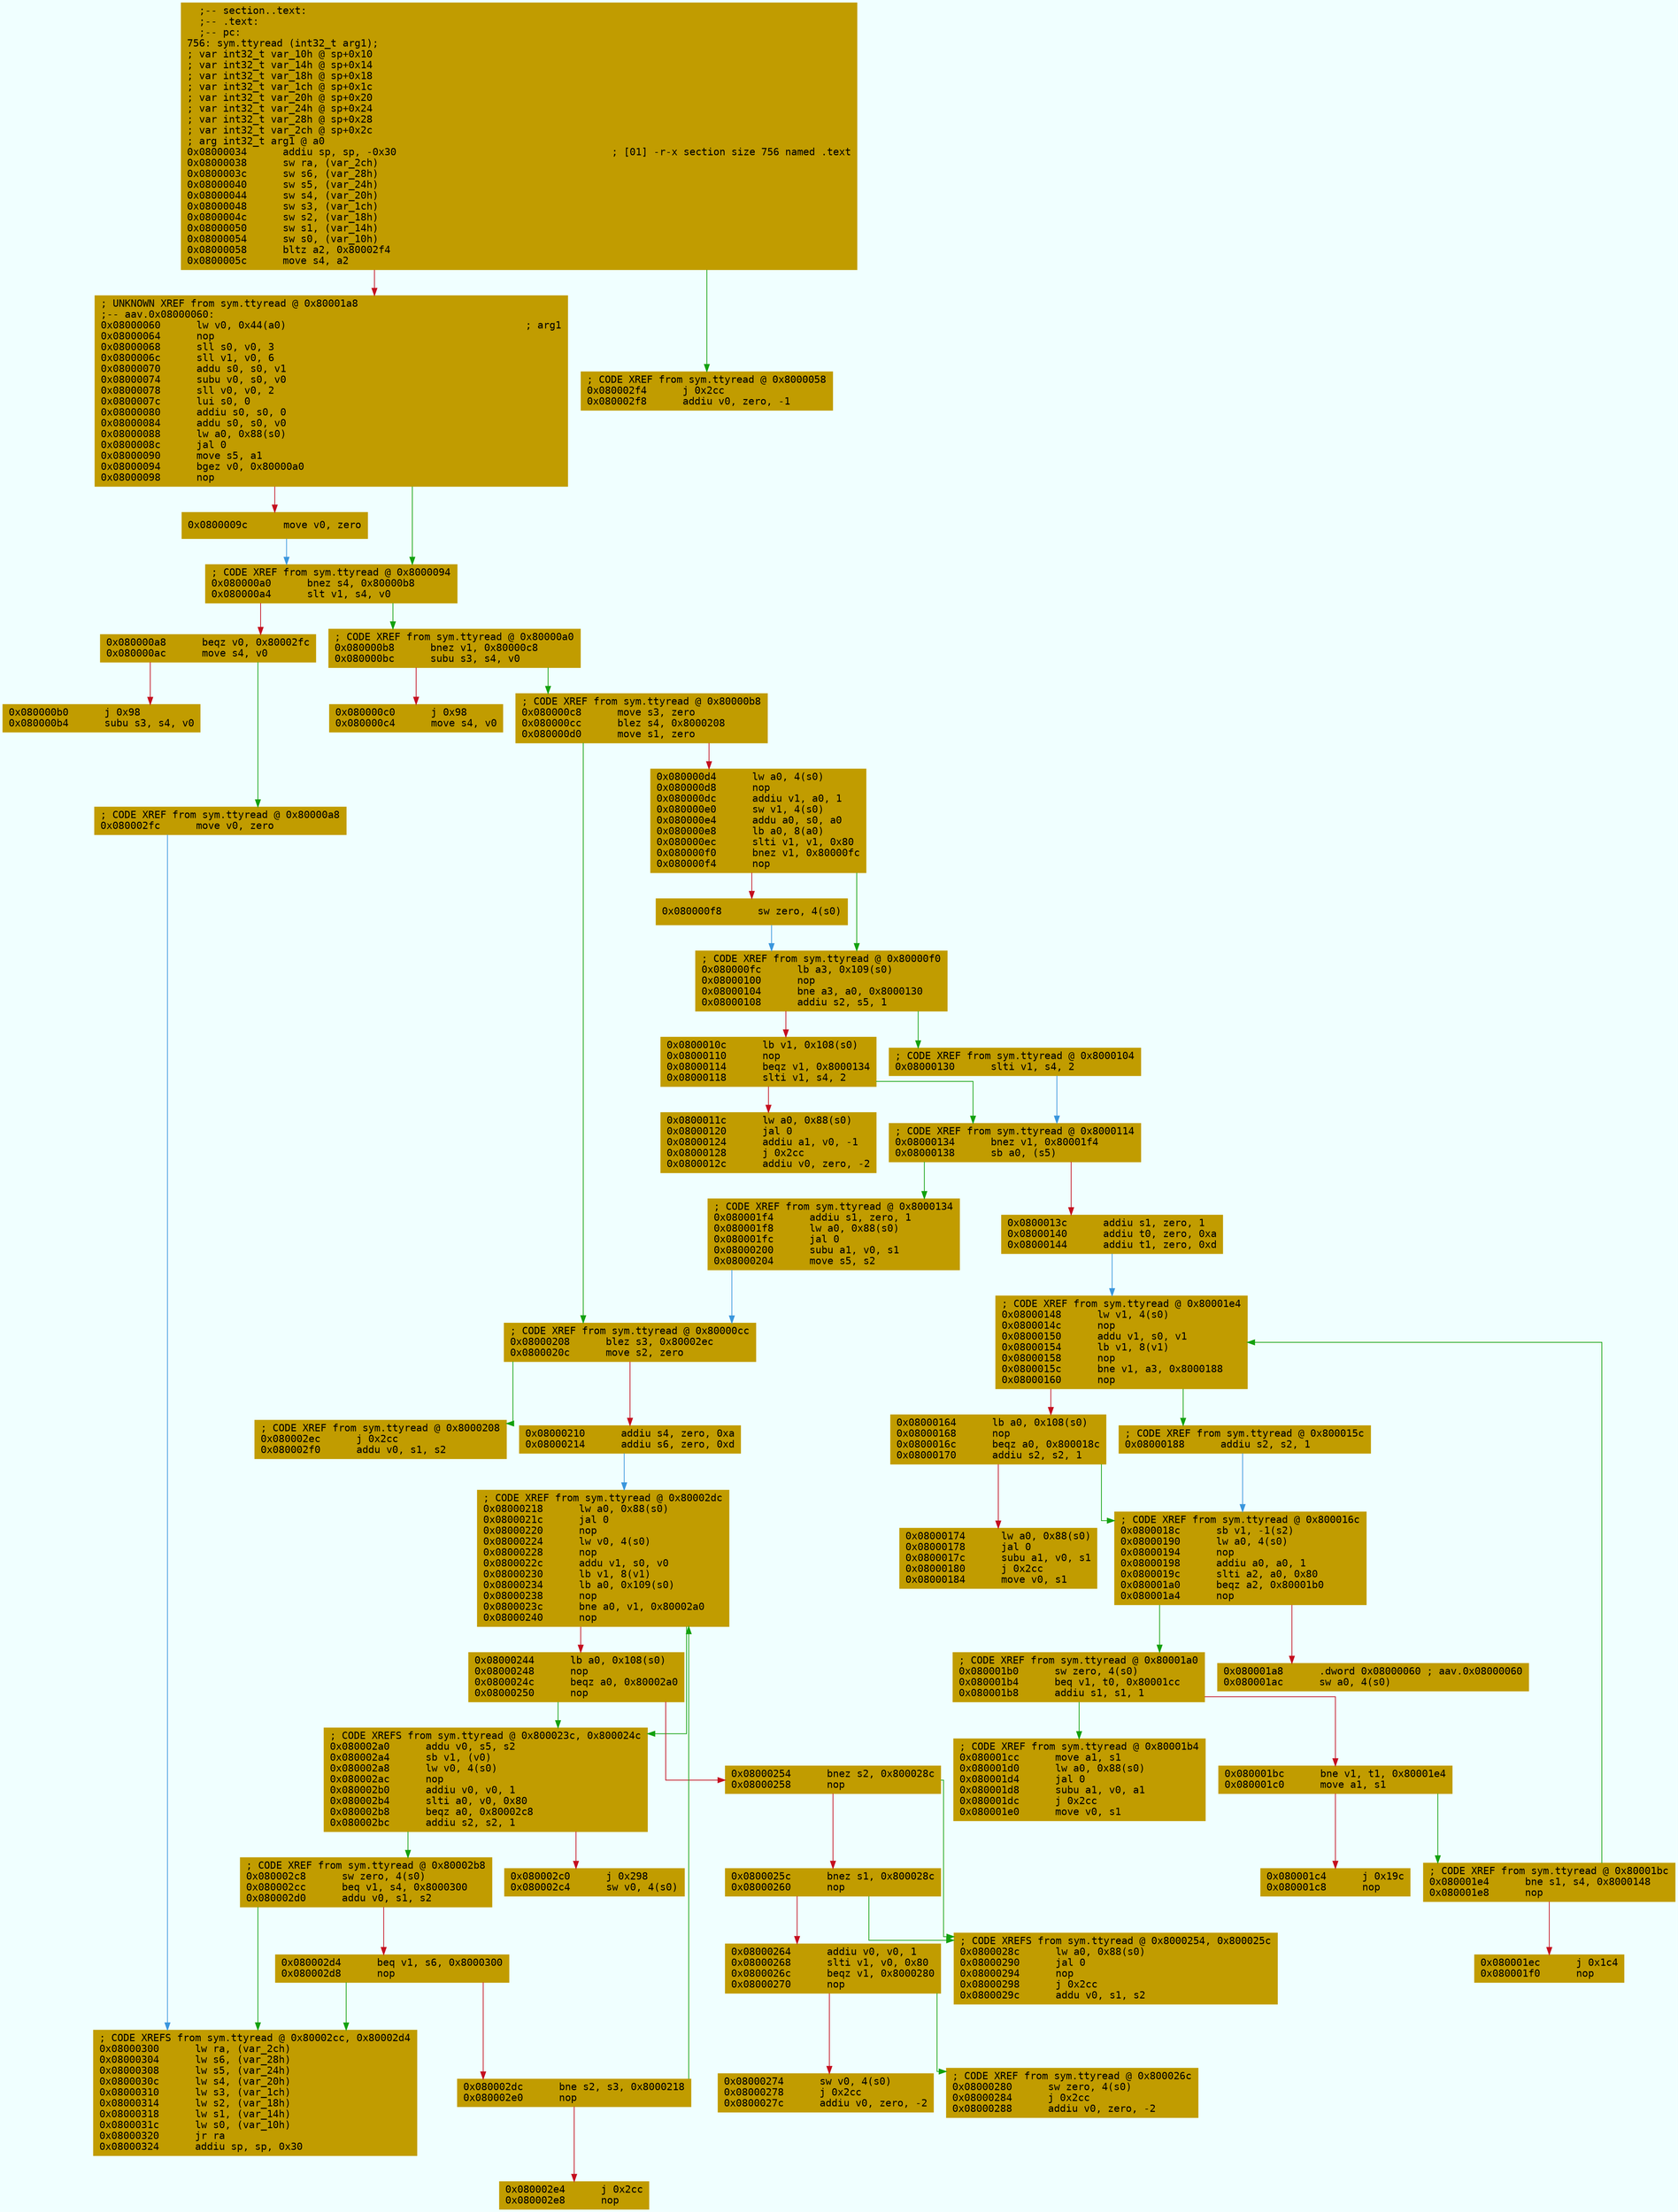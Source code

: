 digraph code {
	graph [bgcolor=azure fontsize=8 fontname="Courier" splines="ortho"];
	node [fillcolor=gray style=filled shape=box];
	edge [arrowhead="normal"];
	"0x08000034" [URL="sym.ttyread/0x08000034", fillcolor="#c19c00",color="#c19c00", fontname="Courier",label="  ;-- section..text:\l  ;-- .text:\l  ;-- pc:\l756: sym.ttyread (int32_t arg1);\l; var int32_t var_10h @ sp+0x10\l; var int32_t var_14h @ sp+0x14\l; var int32_t var_18h @ sp+0x18\l; var int32_t var_1ch @ sp+0x1c\l; var int32_t var_20h @ sp+0x20\l; var int32_t var_24h @ sp+0x24\l; var int32_t var_28h @ sp+0x28\l; var int32_t var_2ch @ sp+0x2c\l; arg int32_t arg1 @ a0\l0x08000034      addiu sp, sp, -0x30                                    ; [01] -r-x section size 756 named .text\l0x08000038      sw ra, (var_2ch)\l0x0800003c      sw s6, (var_28h)\l0x08000040      sw s5, (var_24h)\l0x08000044      sw s4, (var_20h)\l0x08000048      sw s3, (var_1ch)\l0x0800004c      sw s2, (var_18h)\l0x08000050      sw s1, (var_14h)\l0x08000054      sw s0, (var_10h)\l0x08000058      bltz a2, 0x80002f4\l0x0800005c      move s4, a2\l"]
	"0x08000060" [URL="sym.ttyread/0x08000060", fillcolor="#c19c00",color="#c19c00", fontname="Courier",label="; UNKNOWN XREF from sym.ttyread @ 0x80001a8\l;-- aav.0x08000060:\l0x08000060      lw v0, 0x44(a0)                                        ; arg1\l0x08000064      nop\l0x08000068      sll s0, v0, 3\l0x0800006c      sll v1, v0, 6\l0x08000070      addu s0, s0, v1\l0x08000074      subu v0, s0, v0\l0x08000078      sll v0, v0, 2\l0x0800007c      lui s0, 0\l0x08000080      addiu s0, s0, 0\l0x08000084      addu s0, s0, v0\l0x08000088      lw a0, 0x88(s0)\l0x0800008c      jal 0\l0x08000090      move s5, a1\l0x08000094      bgez v0, 0x80000a0\l0x08000098      nop\l"]
	"0x0800009c" [URL="sym.ttyread/0x0800009c", fillcolor="#c19c00",color="#c19c00", fontname="Courier",label="0x0800009c      move v0, zero\l"]
	"0x080000a0" [URL="sym.ttyread/0x080000a0", fillcolor="#c19c00",color="#c19c00", fontname="Courier",label="; CODE XREF from sym.ttyread @ 0x8000094\l0x080000a0      bnez s4, 0x80000b8\l0x080000a4      slt v1, s4, v0\l"]
	"0x080000a8" [URL="sym.ttyread/0x080000a8", fillcolor="#c19c00",color="#c19c00", fontname="Courier",label="0x080000a8      beqz v0, 0x80002fc\l0x080000ac      move s4, v0\l"]
	"0x080000b0" [URL="sym.ttyread/0x080000b0", fillcolor="#c19c00",color="#c19c00", fontname="Courier",label="0x080000b0      j 0x98\l0x080000b4      subu s3, s4, v0\l"]
	"0x080000b8" [URL="sym.ttyread/0x080000b8", fillcolor="#c19c00",color="#c19c00", fontname="Courier",label="; CODE XREF from sym.ttyread @ 0x80000a0\l0x080000b8      bnez v1, 0x80000c8\l0x080000bc      subu s3, s4, v0\l"]
	"0x080000c0" [URL="sym.ttyread/0x080000c0", fillcolor="#c19c00",color="#c19c00", fontname="Courier",label="0x080000c0      j 0x98\l0x080000c4      move s4, v0\l"]
	"0x080000c8" [URL="sym.ttyread/0x080000c8", fillcolor="#c19c00",color="#c19c00", fontname="Courier",label="; CODE XREF from sym.ttyread @ 0x80000b8\l0x080000c8      move s3, zero\l0x080000cc      blez s4, 0x8000208\l0x080000d0      move s1, zero\l"]
	"0x080000d4" [URL="sym.ttyread/0x080000d4", fillcolor="#c19c00",color="#c19c00", fontname="Courier",label="0x080000d4      lw a0, 4(s0)\l0x080000d8      nop\l0x080000dc      addiu v1, a0, 1\l0x080000e0      sw v1, 4(s0)\l0x080000e4      addu a0, s0, a0\l0x080000e8      lb a0, 8(a0)\l0x080000ec      slti v1, v1, 0x80\l0x080000f0      bnez v1, 0x80000fc\l0x080000f4      nop\l"]
	"0x080000f8" [URL="sym.ttyread/0x080000f8", fillcolor="#c19c00",color="#c19c00", fontname="Courier",label="0x080000f8      sw zero, 4(s0)\l"]
	"0x080000fc" [URL="sym.ttyread/0x080000fc", fillcolor="#c19c00",color="#c19c00", fontname="Courier",label="; CODE XREF from sym.ttyread @ 0x80000f0\l0x080000fc      lb a3, 0x109(s0)\l0x08000100      nop\l0x08000104      bne a3, a0, 0x8000130\l0x08000108      addiu s2, s5, 1\l"]
	"0x0800010c" [URL="sym.ttyread/0x0800010c", fillcolor="#c19c00",color="#c19c00", fontname="Courier",label="0x0800010c      lb v1, 0x108(s0)\l0x08000110      nop\l0x08000114      beqz v1, 0x8000134\l0x08000118      slti v1, s4, 2\l"]
	"0x0800011c" [URL="sym.ttyread/0x0800011c", fillcolor="#c19c00",color="#c19c00", fontname="Courier",label="0x0800011c      lw a0, 0x88(s0)\l0x08000120      jal 0\l0x08000124      addiu a1, v0, -1\l0x08000128      j 0x2cc\l0x0800012c      addiu v0, zero, -2\l"]
	"0x08000130" [URL="sym.ttyread/0x08000130", fillcolor="#c19c00",color="#c19c00", fontname="Courier",label="; CODE XREF from sym.ttyread @ 0x8000104\l0x08000130      slti v1, s4, 2\l"]
	"0x08000134" [URL="sym.ttyread/0x08000134", fillcolor="#c19c00",color="#c19c00", fontname="Courier",label="; CODE XREF from sym.ttyread @ 0x8000114\l0x08000134      bnez v1, 0x80001f4\l0x08000138      sb a0, (s5)\l"]
	"0x0800013c" [URL="sym.ttyread/0x0800013c", fillcolor="#c19c00",color="#c19c00", fontname="Courier",label="0x0800013c      addiu s1, zero, 1\l0x08000140      addiu t0, zero, 0xa\l0x08000144      addiu t1, zero, 0xd\l"]
	"0x08000148" [URL="sym.ttyread/0x08000148", fillcolor="#c19c00",color="#c19c00", fontname="Courier",label="; CODE XREF from sym.ttyread @ 0x80001e4\l0x08000148      lw v1, 4(s0)\l0x0800014c      nop\l0x08000150      addu v1, s0, v1\l0x08000154      lb v1, 8(v1)\l0x08000158      nop\l0x0800015c      bne v1, a3, 0x8000188\l0x08000160      nop\l"]
	"0x08000164" [URL="sym.ttyread/0x08000164", fillcolor="#c19c00",color="#c19c00", fontname="Courier",label="0x08000164      lb a0, 0x108(s0)\l0x08000168      nop\l0x0800016c      beqz a0, 0x800018c\l0x08000170      addiu s2, s2, 1\l"]
	"0x08000174" [URL="sym.ttyread/0x08000174", fillcolor="#c19c00",color="#c19c00", fontname="Courier",label="0x08000174      lw a0, 0x88(s0)\l0x08000178      jal 0\l0x0800017c      subu a1, v0, s1\l0x08000180      j 0x2cc\l0x08000184      move v0, s1\l"]
	"0x08000188" [URL="sym.ttyread/0x08000188", fillcolor="#c19c00",color="#c19c00", fontname="Courier",label="; CODE XREF from sym.ttyread @ 0x800015c\l0x08000188      addiu s2, s2, 1\l"]
	"0x0800018c" [URL="sym.ttyread/0x0800018c", fillcolor="#c19c00",color="#c19c00", fontname="Courier",label="; CODE XREF from sym.ttyread @ 0x800016c\l0x0800018c      sb v1, -1(s2)\l0x08000190      lw a0, 4(s0)\l0x08000194      nop\l0x08000198      addiu a0, a0, 1\l0x0800019c      slti a2, a0, 0x80\l0x080001a0      beqz a2, 0x80001b0\l0x080001a4      nop\l"]
	"0x080001a8" [URL="sym.ttyread/0x080001a8", fillcolor="#c19c00",color="#c19c00", fontname="Courier",label="0x080001a8      .dword 0x08000060 ; aav.0x08000060\l0x080001ac      sw a0, 4(s0)\l"]
	"0x080001b0" [URL="sym.ttyread/0x080001b0", fillcolor="#c19c00",color="#c19c00", fontname="Courier",label="; CODE XREF from sym.ttyread @ 0x80001a0\l0x080001b0      sw zero, 4(s0)\l0x080001b4      beq v1, t0, 0x80001cc\l0x080001b8      addiu s1, s1, 1\l"]
	"0x080001bc" [URL="sym.ttyread/0x080001bc", fillcolor="#c19c00",color="#c19c00", fontname="Courier",label="0x080001bc      bne v1, t1, 0x80001e4\l0x080001c0      move a1, s1\l"]
	"0x080001c4" [URL="sym.ttyread/0x080001c4", fillcolor="#c19c00",color="#c19c00", fontname="Courier",label="0x080001c4      j 0x19c\l0x080001c8      nop\l"]
	"0x080001cc" [URL="sym.ttyread/0x080001cc", fillcolor="#c19c00",color="#c19c00", fontname="Courier",label="; CODE XREF from sym.ttyread @ 0x80001b4\l0x080001cc      move a1, s1\l0x080001d0      lw a0, 0x88(s0)\l0x080001d4      jal 0\l0x080001d8      subu a1, v0, a1\l0x080001dc      j 0x2cc\l0x080001e0      move v0, s1\l"]
	"0x080001e4" [URL="sym.ttyread/0x080001e4", fillcolor="#c19c00",color="#c19c00", fontname="Courier",label="; CODE XREF from sym.ttyread @ 0x80001bc\l0x080001e4      bne s1, s4, 0x8000148\l0x080001e8      nop\l"]
	"0x080001ec" [URL="sym.ttyread/0x080001ec", fillcolor="#c19c00",color="#c19c00", fontname="Courier",label="0x080001ec      j 0x1c4\l0x080001f0      nop\l"]
	"0x080001f4" [URL="sym.ttyread/0x080001f4", fillcolor="#c19c00",color="#c19c00", fontname="Courier",label="; CODE XREF from sym.ttyread @ 0x8000134\l0x080001f4      addiu s1, zero, 1\l0x080001f8      lw a0, 0x88(s0)\l0x080001fc      jal 0\l0x08000200      subu a1, v0, s1\l0x08000204      move s5, s2\l"]
	"0x08000208" [URL="sym.ttyread/0x08000208", fillcolor="#c19c00",color="#c19c00", fontname="Courier",label="; CODE XREF from sym.ttyread @ 0x80000cc\l0x08000208      blez s3, 0x80002ec\l0x0800020c      move s2, zero\l"]
	"0x08000210" [URL="sym.ttyread/0x08000210", fillcolor="#c19c00",color="#c19c00", fontname="Courier",label="0x08000210      addiu s4, zero, 0xa\l0x08000214      addiu s6, zero, 0xd\l"]
	"0x08000218" [URL="sym.ttyread/0x08000218", fillcolor="#c19c00",color="#c19c00", fontname="Courier",label="; CODE XREF from sym.ttyread @ 0x80002dc\l0x08000218      lw a0, 0x88(s0)\l0x0800021c      jal 0\l0x08000220      nop\l0x08000224      lw v0, 4(s0)\l0x08000228      nop\l0x0800022c      addu v1, s0, v0\l0x08000230      lb v1, 8(v1)\l0x08000234      lb a0, 0x109(s0)\l0x08000238      nop\l0x0800023c      bne a0, v1, 0x80002a0\l0x08000240      nop\l"]
	"0x08000244" [URL="sym.ttyread/0x08000244", fillcolor="#c19c00",color="#c19c00", fontname="Courier",label="0x08000244      lb a0, 0x108(s0)\l0x08000248      nop\l0x0800024c      beqz a0, 0x80002a0\l0x08000250      nop\l"]
	"0x08000254" [URL="sym.ttyread/0x08000254", fillcolor="#c19c00",color="#c19c00", fontname="Courier",label="0x08000254      bnez s2, 0x800028c\l0x08000258      nop\l"]
	"0x0800025c" [URL="sym.ttyread/0x0800025c", fillcolor="#c19c00",color="#c19c00", fontname="Courier",label="0x0800025c      bnez s1, 0x800028c\l0x08000260      nop\l"]
	"0x08000264" [URL="sym.ttyread/0x08000264", fillcolor="#c19c00",color="#c19c00", fontname="Courier",label="0x08000264      addiu v0, v0, 1\l0x08000268      slti v1, v0, 0x80\l0x0800026c      beqz v1, 0x8000280\l0x08000270      nop\l"]
	"0x08000274" [URL="sym.ttyread/0x08000274", fillcolor="#c19c00",color="#c19c00", fontname="Courier",label="0x08000274      sw v0, 4(s0)\l0x08000278      j 0x2cc\l0x0800027c      addiu v0, zero, -2\l"]
	"0x08000280" [URL="sym.ttyread/0x08000280", fillcolor="#c19c00",color="#c19c00", fontname="Courier",label="; CODE XREF from sym.ttyread @ 0x800026c\l0x08000280      sw zero, 4(s0)\l0x08000284      j 0x2cc\l0x08000288      addiu v0, zero, -2\l"]
	"0x0800028c" [URL="sym.ttyread/0x0800028c", fillcolor="#c19c00",color="#c19c00", fontname="Courier",label="; CODE XREFS from sym.ttyread @ 0x8000254, 0x800025c\l0x0800028c      lw a0, 0x88(s0)\l0x08000290      jal 0\l0x08000294      nop\l0x08000298      j 0x2cc\l0x0800029c      addu v0, s1, s2\l"]
	"0x080002a0" [URL="sym.ttyread/0x080002a0", fillcolor="#c19c00",color="#c19c00", fontname="Courier",label="; CODE XREFS from sym.ttyread @ 0x800023c, 0x800024c\l0x080002a0      addu v0, s5, s2\l0x080002a4      sb v1, (v0)\l0x080002a8      lw v0, 4(s0)\l0x080002ac      nop\l0x080002b0      addiu v0, v0, 1\l0x080002b4      slti a0, v0, 0x80\l0x080002b8      beqz a0, 0x80002c8\l0x080002bc      addiu s2, s2, 1\l"]
	"0x080002c0" [URL="sym.ttyread/0x080002c0", fillcolor="#c19c00",color="#c19c00", fontname="Courier",label="0x080002c0      j 0x298\l0x080002c4      sw v0, 4(s0)\l"]
	"0x080002c8" [URL="sym.ttyread/0x080002c8", fillcolor="#c19c00",color="#c19c00", fontname="Courier",label="; CODE XREF from sym.ttyread @ 0x80002b8\l0x080002c8      sw zero, 4(s0)\l0x080002cc      beq v1, s4, 0x8000300\l0x080002d0      addu v0, s1, s2\l"]
	"0x080002d4" [URL="sym.ttyread/0x080002d4", fillcolor="#c19c00",color="#c19c00", fontname="Courier",label="0x080002d4      beq v1, s6, 0x8000300\l0x080002d8      nop\l"]
	"0x080002dc" [URL="sym.ttyread/0x080002dc", fillcolor="#c19c00",color="#c19c00", fontname="Courier",label="0x080002dc      bne s2, s3, 0x8000218\l0x080002e0      nop\l"]
	"0x080002e4" [URL="sym.ttyread/0x080002e4", fillcolor="#c19c00",color="#c19c00", fontname="Courier",label="0x080002e4      j 0x2cc\l0x080002e8      nop\l"]
	"0x080002ec" [URL="sym.ttyread/0x080002ec", fillcolor="#c19c00",color="#c19c00", fontname="Courier",label="; CODE XREF from sym.ttyread @ 0x8000208\l0x080002ec      j 0x2cc\l0x080002f0      addu v0, s1, s2\l"]
	"0x080002f4" [URL="sym.ttyread/0x080002f4", fillcolor="#c19c00",color="#c19c00", fontname="Courier",label="; CODE XREF from sym.ttyread @ 0x8000058\l0x080002f4      j 0x2cc\l0x080002f8      addiu v0, zero, -1\l"]
	"0x080002fc" [URL="sym.ttyread/0x080002fc", fillcolor="#c19c00",color="#c19c00", fontname="Courier",label="; CODE XREF from sym.ttyread @ 0x80000a8\l0x080002fc      move v0, zero\l"]
	"0x08000300" [URL="sym.ttyread/0x08000300", fillcolor="#c19c00",color="#c19c00", fontname="Courier",label="; CODE XREFS from sym.ttyread @ 0x80002cc, 0x80002d4\l0x08000300      lw ra, (var_2ch)\l0x08000304      lw s6, (var_28h)\l0x08000308      lw s5, (var_24h)\l0x0800030c      lw s4, (var_20h)\l0x08000310      lw s3, (var_1ch)\l0x08000314      lw s2, (var_18h)\l0x08000318      lw s1, (var_14h)\l0x0800031c      lw s0, (var_10h)\l0x08000320      jr ra\l0x08000324      addiu sp, sp, 0x30\l"]
        "0x08000034" -> "0x080002f4" [color="#13a10e"];
        "0x08000034" -> "0x08000060" [color="#c50f1f"];
        "0x08000060" -> "0x080000a0" [color="#13a10e"];
        "0x08000060" -> "0x0800009c" [color="#c50f1f"];
        "0x0800009c" -> "0x080000a0" [color="#3a96dd"];
        "0x080000a0" -> "0x080000b8" [color="#13a10e"];
        "0x080000a0" -> "0x080000a8" [color="#c50f1f"];
        "0x080000a8" -> "0x080002fc" [color="#13a10e"];
        "0x080000a8" -> "0x080000b0" [color="#c50f1f"];
        "0x080000b8" -> "0x080000c8" [color="#13a10e"];
        "0x080000b8" -> "0x080000c0" [color="#c50f1f"];
        "0x080000c8" -> "0x08000208" [color="#13a10e"];
        "0x080000c8" -> "0x080000d4" [color="#c50f1f"];
        "0x080000d4" -> "0x080000fc" [color="#13a10e"];
        "0x080000d4" -> "0x080000f8" [color="#c50f1f"];
        "0x080000f8" -> "0x080000fc" [color="#3a96dd"];
        "0x080000fc" -> "0x08000130" [color="#13a10e"];
        "0x080000fc" -> "0x0800010c" [color="#c50f1f"];
        "0x0800010c" -> "0x08000134" [color="#13a10e"];
        "0x0800010c" -> "0x0800011c" [color="#c50f1f"];
        "0x08000130" -> "0x08000134" [color="#3a96dd"];
        "0x08000134" -> "0x080001f4" [color="#13a10e"];
        "0x08000134" -> "0x0800013c" [color="#c50f1f"];
        "0x0800013c" -> "0x08000148" [color="#3a96dd"];
        "0x08000148" -> "0x08000188" [color="#13a10e"];
        "0x08000148" -> "0x08000164" [color="#c50f1f"];
        "0x08000164" -> "0x0800018c" [color="#13a10e"];
        "0x08000164" -> "0x08000174" [color="#c50f1f"];
        "0x08000188" -> "0x0800018c" [color="#3a96dd"];
        "0x0800018c" -> "0x080001b0" [color="#13a10e"];
        "0x0800018c" -> "0x080001a8" [color="#c50f1f"];
        "0x080001b0" -> "0x080001cc" [color="#13a10e"];
        "0x080001b0" -> "0x080001bc" [color="#c50f1f"];
        "0x080001bc" -> "0x080001e4" [color="#13a10e"];
        "0x080001bc" -> "0x080001c4" [color="#c50f1f"];
        "0x080001e4" -> "0x08000148" [color="#13a10e"];
        "0x080001e4" -> "0x080001ec" [color="#c50f1f"];
        "0x080001f4" -> "0x08000208" [color="#3a96dd"];
        "0x08000208" -> "0x080002ec" [color="#13a10e"];
        "0x08000208" -> "0x08000210" [color="#c50f1f"];
        "0x08000210" -> "0x08000218" [color="#3a96dd"];
        "0x08000218" -> "0x080002a0" [color="#13a10e"];
        "0x08000218" -> "0x08000244" [color="#c50f1f"];
        "0x08000244" -> "0x080002a0" [color="#13a10e"];
        "0x08000244" -> "0x08000254" [color="#c50f1f"];
        "0x08000254" -> "0x0800028c" [color="#13a10e"];
        "0x08000254" -> "0x0800025c" [color="#c50f1f"];
        "0x0800025c" -> "0x0800028c" [color="#13a10e"];
        "0x0800025c" -> "0x08000264" [color="#c50f1f"];
        "0x08000264" -> "0x08000280" [color="#13a10e"];
        "0x08000264" -> "0x08000274" [color="#c50f1f"];
        "0x080002a0" -> "0x080002c8" [color="#13a10e"];
        "0x080002a0" -> "0x080002c0" [color="#c50f1f"];
        "0x080002c8" -> "0x08000300" [color="#13a10e"];
        "0x080002c8" -> "0x080002d4" [color="#c50f1f"];
        "0x080002d4" -> "0x08000300" [color="#13a10e"];
        "0x080002d4" -> "0x080002dc" [color="#c50f1f"];
        "0x080002dc" -> "0x08000218" [color="#13a10e"];
        "0x080002dc" -> "0x080002e4" [color="#c50f1f"];
        "0x080002fc" -> "0x08000300" [color="#3a96dd"];
}
